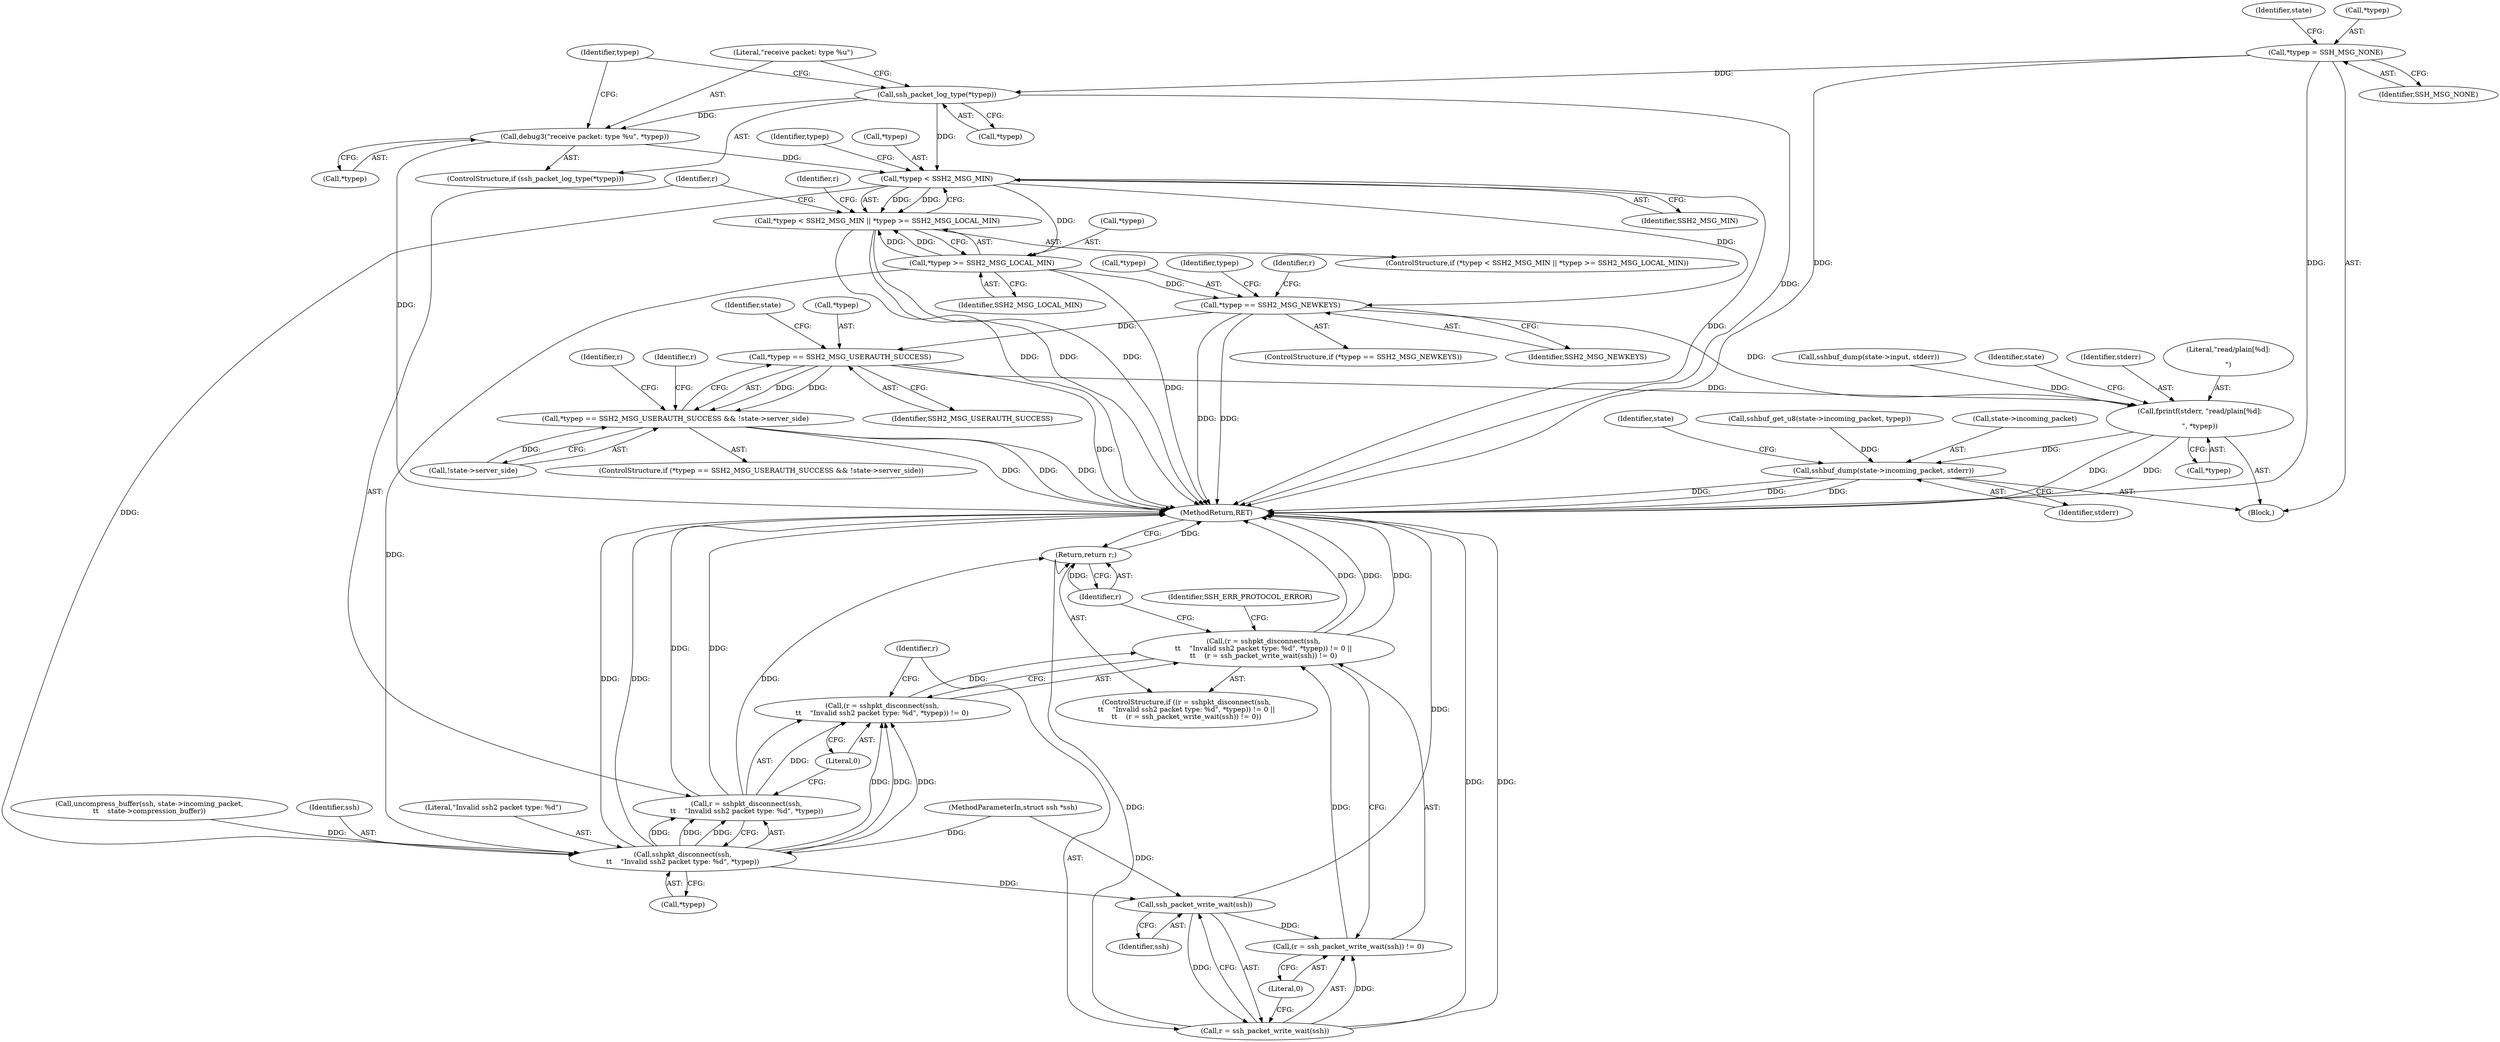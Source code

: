 digraph "0_mindrot_28652bca29046f62c7045e933e6b931de1d16737_0@pointer" {
"1000904" [label="(Call,ssh_packet_log_type(*typep))"];
"1000151" [label="(Call,*typep = SSH_MSG_NONE)"];
"1000907" [label="(Call,debug3(\"receive packet: type %u\", *typep))"];
"1000913" [label="(Call,*typep < SSH2_MSG_MIN)"];
"1000912" [label="(Call,*typep < SSH2_MSG_MIN || *typep >= SSH2_MSG_LOCAL_MIN)"];
"1000917" [label="(Call,*typep >= SSH2_MSG_LOCAL_MIN)"];
"1000927" [label="(Call,sshpkt_disconnect(ssh,\n\t\t    \"Invalid ssh2 packet type: %d\", *typep))"];
"1000924" [label="(Call,(r = sshpkt_disconnect(ssh,\n\t\t    \"Invalid ssh2 packet type: %d\", *typep)) != 0)"];
"1000923" [label="(Call,(r = sshpkt_disconnect(ssh,\n\t\t    \"Invalid ssh2 packet type: %d\", *typep)) != 0 ||\n\t\t    (r = ssh_packet_write_wait(ssh)) != 0)"];
"1000925" [label="(Call,r = sshpkt_disconnect(ssh,\n\t\t    \"Invalid ssh2 packet type: %d\", *typep))"];
"1000939" [label="(Return,return r;)"];
"1000936" [label="(Call,ssh_packet_write_wait(ssh))"];
"1000933" [label="(Call,(r = ssh_packet_write_wait(ssh)) != 0)"];
"1000934" [label="(Call,r = ssh_packet_write_wait(ssh))"];
"1000948" [label="(Call,*typep == SSH2_MSG_NEWKEYS)"];
"1000960" [label="(Call,*typep == SSH2_MSG_USERAUTH_SUCCESS)"];
"1000959" [label="(Call,*typep == SSH2_MSG_USERAUTH_SUCCESS && !state->server_side)"];
"1000976" [label="(Call,fprintf(stderr, \"read/plain[%d]:\r\n\", *typep))"];
"1000981" [label="(Call,sshbuf_dump(state->incoming_packet, stderr))"];
"1000923" [label="(Call,(r = sshpkt_disconnect(ssh,\n\t\t    \"Invalid ssh2 packet type: %d\", *typep)) != 0 ||\n\t\t    (r = ssh_packet_write_wait(ssh)) != 0)"];
"1000904" [label="(Call,ssh_packet_log_type(*typep))"];
"1000118" [label="(Block,)"];
"1000913" [label="(Call,*typep < SSH2_MSG_MIN)"];
"1000962" [label="(Identifier,typep)"];
"1000858" [label="(Call,uncompress_buffer(ssh, state->incoming_packet,\n\t\t    state->compression_buffer))"];
"1000925" [label="(Call,r = sshpkt_disconnect(ssh,\n\t\t    \"Invalid ssh2 packet type: %d\", *typep))"];
"1000926" [label="(Identifier,r)"];
"1000924" [label="(Call,(r = sshpkt_disconnect(ssh,\n\t\t    \"Invalid ssh2 packet type: %d\", *typep)) != 0)"];
"1000933" [label="(Call,(r = ssh_packet_write_wait(ssh)) != 0)"];
"1000945" [label="(Identifier,r)"];
"1000918" [label="(Call,*typep)"];
"1000978" [label="(Literal,\"read/plain[%d]:\r\n\")"];
"1000953" [label="(Identifier,r)"];
"1000959" [label="(Call,*typep == SSH2_MSG_USERAUTH_SUCCESS && !state->server_side)"];
"1000520" [label="(Call,sshbuf_dump(state->input, stderr))"];
"1000985" [label="(Identifier,stderr)"];
"1000915" [label="(Identifier,typep)"];
"1000905" [label="(Call,*typep)"];
"1000983" [label="(Identifier,state)"];
"1000919" [label="(Identifier,typep)"];
"1000976" [label="(Call,fprintf(stderr, \"read/plain[%d]:\r\n\", *typep))"];
"1000974" [label="(Identifier,r)"];
"1000939" [label="(Return,return r;)"];
"1000935" [label="(Identifier,r)"];
"1000960" [label="(Call,*typep == SSH2_MSG_USERAUTH_SUCCESS)"];
"1000928" [label="(Identifier,ssh)"];
"1000981" [label="(Call,sshbuf_dump(state->incoming_packet, stderr))"];
"1000988" [label="(Identifier,state)"];
"1000951" [label="(Identifier,SSH2_MSG_NEWKEYS)"];
"1000940" [label="(Identifier,r)"];
"1000157" [label="(Identifier,state)"];
"1000938" [label="(Literal,0)"];
"1000949" [label="(Call,*typep)"];
"1000911" [label="(ControlStructure,if (*typep < SSH2_MSG_MIN || *typep >= SSH2_MSG_LOCAL_MIN))"];
"1000115" [label="(MethodParameterIn,struct ssh *ssh)"];
"1000917" [label="(Call,*typep >= SSH2_MSG_LOCAL_MIN)"];
"1000947" [label="(ControlStructure,if (*typep == SSH2_MSG_NEWKEYS))"];
"1000969" [label="(Identifier,r)"];
"1000934" [label="(Call,r = ssh_packet_write_wait(ssh))"];
"1000964" [label="(Call,!state->server_side)"];
"1000979" [label="(Call,*typep)"];
"1000930" [label="(Call,*typep)"];
"1000961" [label="(Call,*typep)"];
"1000907" [label="(Call,debug3(\"receive packet: type %u\", *typep))"];
"1000916" [label="(Identifier,SSH2_MSG_MIN)"];
"1000937" [label="(Identifier,ssh)"];
"1000908" [label="(Literal,\"receive packet: type %u\")"];
"1001011" [label="(MethodReturn,RET)"];
"1000920" [label="(Identifier,SSH2_MSG_LOCAL_MIN)"];
"1000922" [label="(ControlStructure,if ((r = sshpkt_disconnect(ssh,\n\t\t    \"Invalid ssh2 packet type: %d\", *typep)) != 0 ||\n\t\t    (r = ssh_packet_write_wait(ssh)) != 0))"];
"1000932" [label="(Literal,0)"];
"1000963" [label="(Identifier,SSH2_MSG_USERAUTH_SUCCESS)"];
"1000909" [label="(Call,*typep)"];
"1000927" [label="(Call,sshpkt_disconnect(ssh,\n\t\t    \"Invalid ssh2 packet type: %d\", *typep))"];
"1000152" [label="(Call,*typep)"];
"1000903" [label="(ControlStructure,if (ssh_packet_log_type(*typep)))"];
"1000929" [label="(Literal,\"Invalid ssh2 packet type: %d\")"];
"1000936" [label="(Call,ssh_packet_write_wait(ssh))"];
"1000948" [label="(Call,*typep == SSH2_MSG_NEWKEYS)"];
"1000154" [label="(Identifier,SSH_MSG_NONE)"];
"1000958" [label="(ControlStructure,if (*typep == SSH2_MSG_USERAUTH_SUCCESS && !state->server_side))"];
"1000942" [label="(Identifier,SSH_ERR_PROTOCOL_ERROR)"];
"1000912" [label="(Call,*typep < SSH2_MSG_MIN || *typep >= SSH2_MSG_LOCAL_MIN)"];
"1000977" [label="(Identifier,stderr)"];
"1000896" [label="(Call,sshbuf_get_u8(state->incoming_packet, typep))"];
"1000966" [label="(Identifier,state)"];
"1000914" [label="(Call,*typep)"];
"1000151" [label="(Call,*typep = SSH_MSG_NONE)"];
"1000982" [label="(Call,state->incoming_packet)"];
"1000904" -> "1000903"  [label="AST: "];
"1000904" -> "1000905"  [label="CFG: "];
"1000905" -> "1000904"  [label="AST: "];
"1000908" -> "1000904"  [label="CFG: "];
"1000915" -> "1000904"  [label="CFG: "];
"1000904" -> "1001011"  [label="DDG: "];
"1000151" -> "1000904"  [label="DDG: "];
"1000904" -> "1000907"  [label="DDG: "];
"1000904" -> "1000913"  [label="DDG: "];
"1000151" -> "1000118"  [label="AST: "];
"1000151" -> "1000154"  [label="CFG: "];
"1000152" -> "1000151"  [label="AST: "];
"1000154" -> "1000151"  [label="AST: "];
"1000157" -> "1000151"  [label="CFG: "];
"1000151" -> "1001011"  [label="DDG: "];
"1000151" -> "1001011"  [label="DDG: "];
"1000907" -> "1000903"  [label="AST: "];
"1000907" -> "1000909"  [label="CFG: "];
"1000908" -> "1000907"  [label="AST: "];
"1000909" -> "1000907"  [label="AST: "];
"1000915" -> "1000907"  [label="CFG: "];
"1000907" -> "1001011"  [label="DDG: "];
"1000907" -> "1000913"  [label="DDG: "];
"1000913" -> "1000912"  [label="AST: "];
"1000913" -> "1000916"  [label="CFG: "];
"1000914" -> "1000913"  [label="AST: "];
"1000916" -> "1000913"  [label="AST: "];
"1000919" -> "1000913"  [label="CFG: "];
"1000912" -> "1000913"  [label="CFG: "];
"1000913" -> "1001011"  [label="DDG: "];
"1000913" -> "1000912"  [label="DDG: "];
"1000913" -> "1000912"  [label="DDG: "];
"1000913" -> "1000917"  [label="DDG: "];
"1000913" -> "1000927"  [label="DDG: "];
"1000913" -> "1000948"  [label="DDG: "];
"1000912" -> "1000911"  [label="AST: "];
"1000912" -> "1000917"  [label="CFG: "];
"1000917" -> "1000912"  [label="AST: "];
"1000926" -> "1000912"  [label="CFG: "];
"1000945" -> "1000912"  [label="CFG: "];
"1000912" -> "1001011"  [label="DDG: "];
"1000912" -> "1001011"  [label="DDG: "];
"1000912" -> "1001011"  [label="DDG: "];
"1000917" -> "1000912"  [label="DDG: "];
"1000917" -> "1000912"  [label="DDG: "];
"1000917" -> "1000920"  [label="CFG: "];
"1000918" -> "1000917"  [label="AST: "];
"1000920" -> "1000917"  [label="AST: "];
"1000917" -> "1001011"  [label="DDG: "];
"1000917" -> "1000927"  [label="DDG: "];
"1000917" -> "1000948"  [label="DDG: "];
"1000927" -> "1000925"  [label="AST: "];
"1000927" -> "1000930"  [label="CFG: "];
"1000928" -> "1000927"  [label="AST: "];
"1000929" -> "1000927"  [label="AST: "];
"1000930" -> "1000927"  [label="AST: "];
"1000925" -> "1000927"  [label="CFG: "];
"1000927" -> "1001011"  [label="DDG: "];
"1000927" -> "1001011"  [label="DDG: "];
"1000927" -> "1000924"  [label="DDG: "];
"1000927" -> "1000924"  [label="DDG: "];
"1000927" -> "1000924"  [label="DDG: "];
"1000927" -> "1000925"  [label="DDG: "];
"1000927" -> "1000925"  [label="DDG: "];
"1000927" -> "1000925"  [label="DDG: "];
"1000858" -> "1000927"  [label="DDG: "];
"1000115" -> "1000927"  [label="DDG: "];
"1000927" -> "1000936"  [label="DDG: "];
"1000924" -> "1000923"  [label="AST: "];
"1000924" -> "1000932"  [label="CFG: "];
"1000925" -> "1000924"  [label="AST: "];
"1000932" -> "1000924"  [label="AST: "];
"1000935" -> "1000924"  [label="CFG: "];
"1000923" -> "1000924"  [label="CFG: "];
"1000924" -> "1000923"  [label="DDG: "];
"1000925" -> "1000924"  [label="DDG: "];
"1000923" -> "1000922"  [label="AST: "];
"1000923" -> "1000933"  [label="CFG: "];
"1000933" -> "1000923"  [label="AST: "];
"1000940" -> "1000923"  [label="CFG: "];
"1000942" -> "1000923"  [label="CFG: "];
"1000923" -> "1001011"  [label="DDG: "];
"1000923" -> "1001011"  [label="DDG: "];
"1000923" -> "1001011"  [label="DDG: "];
"1000933" -> "1000923"  [label="DDG: "];
"1000926" -> "1000925"  [label="AST: "];
"1000932" -> "1000925"  [label="CFG: "];
"1000925" -> "1001011"  [label="DDG: "];
"1000925" -> "1001011"  [label="DDG: "];
"1000925" -> "1000939"  [label="DDG: "];
"1000939" -> "1000922"  [label="AST: "];
"1000939" -> "1000940"  [label="CFG: "];
"1000940" -> "1000939"  [label="AST: "];
"1001011" -> "1000939"  [label="CFG: "];
"1000939" -> "1001011"  [label="DDG: "];
"1000940" -> "1000939"  [label="DDG: "];
"1000934" -> "1000939"  [label="DDG: "];
"1000936" -> "1000934"  [label="AST: "];
"1000936" -> "1000937"  [label="CFG: "];
"1000937" -> "1000936"  [label="AST: "];
"1000934" -> "1000936"  [label="CFG: "];
"1000936" -> "1001011"  [label="DDG: "];
"1000936" -> "1000933"  [label="DDG: "];
"1000936" -> "1000934"  [label="DDG: "];
"1000115" -> "1000936"  [label="DDG: "];
"1000933" -> "1000938"  [label="CFG: "];
"1000934" -> "1000933"  [label="AST: "];
"1000938" -> "1000933"  [label="AST: "];
"1000934" -> "1000933"  [label="DDG: "];
"1000935" -> "1000934"  [label="AST: "];
"1000938" -> "1000934"  [label="CFG: "];
"1000934" -> "1001011"  [label="DDG: "];
"1000934" -> "1001011"  [label="DDG: "];
"1000948" -> "1000947"  [label="AST: "];
"1000948" -> "1000951"  [label="CFG: "];
"1000949" -> "1000948"  [label="AST: "];
"1000951" -> "1000948"  [label="AST: "];
"1000953" -> "1000948"  [label="CFG: "];
"1000962" -> "1000948"  [label="CFG: "];
"1000948" -> "1001011"  [label="DDG: "];
"1000948" -> "1001011"  [label="DDG: "];
"1000948" -> "1000960"  [label="DDG: "];
"1000948" -> "1000976"  [label="DDG: "];
"1000960" -> "1000959"  [label="AST: "];
"1000960" -> "1000963"  [label="CFG: "];
"1000961" -> "1000960"  [label="AST: "];
"1000963" -> "1000960"  [label="AST: "];
"1000966" -> "1000960"  [label="CFG: "];
"1000959" -> "1000960"  [label="CFG: "];
"1000960" -> "1001011"  [label="DDG: "];
"1000960" -> "1000959"  [label="DDG: "];
"1000960" -> "1000959"  [label="DDG: "];
"1000960" -> "1000976"  [label="DDG: "];
"1000959" -> "1000958"  [label="AST: "];
"1000959" -> "1000964"  [label="CFG: "];
"1000964" -> "1000959"  [label="AST: "];
"1000969" -> "1000959"  [label="CFG: "];
"1000974" -> "1000959"  [label="CFG: "];
"1000959" -> "1001011"  [label="DDG: "];
"1000959" -> "1001011"  [label="DDG: "];
"1000959" -> "1001011"  [label="DDG: "];
"1000964" -> "1000959"  [label="DDG: "];
"1000976" -> "1000118"  [label="AST: "];
"1000976" -> "1000979"  [label="CFG: "];
"1000977" -> "1000976"  [label="AST: "];
"1000978" -> "1000976"  [label="AST: "];
"1000979" -> "1000976"  [label="AST: "];
"1000983" -> "1000976"  [label="CFG: "];
"1000976" -> "1001011"  [label="DDG: "];
"1000976" -> "1001011"  [label="DDG: "];
"1000520" -> "1000976"  [label="DDG: "];
"1000976" -> "1000981"  [label="DDG: "];
"1000981" -> "1000118"  [label="AST: "];
"1000981" -> "1000985"  [label="CFG: "];
"1000982" -> "1000981"  [label="AST: "];
"1000985" -> "1000981"  [label="AST: "];
"1000988" -> "1000981"  [label="CFG: "];
"1000981" -> "1001011"  [label="DDG: "];
"1000981" -> "1001011"  [label="DDG: "];
"1000981" -> "1001011"  [label="DDG: "];
"1000896" -> "1000981"  [label="DDG: "];
}

